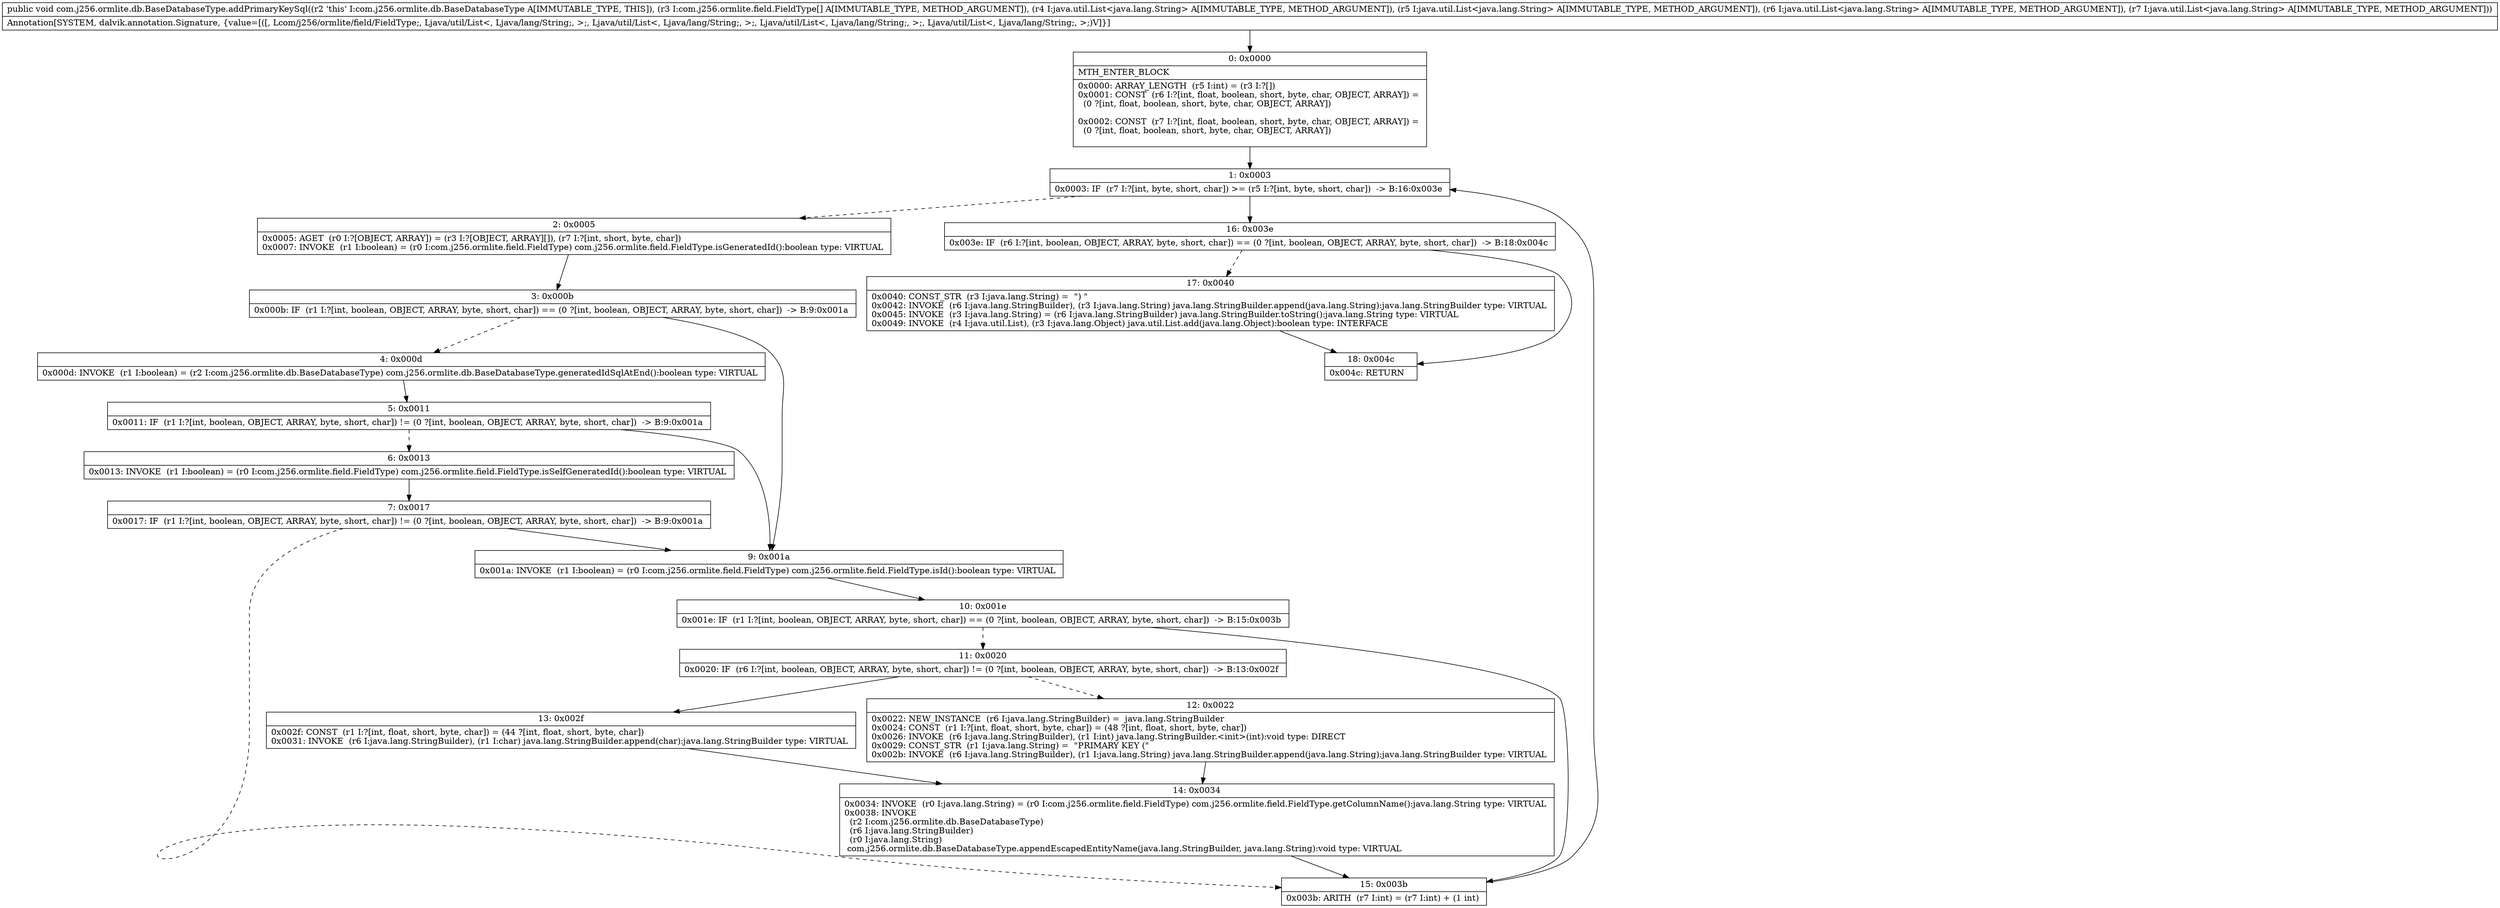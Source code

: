 digraph "CFG forcom.j256.ormlite.db.BaseDatabaseType.addPrimaryKeySql([Lcom\/j256\/ormlite\/field\/FieldType;Ljava\/util\/List;Ljava\/util\/List;Ljava\/util\/List;Ljava\/util\/List;)V" {
Node_0 [shape=record,label="{0\:\ 0x0000|MTH_ENTER_BLOCK\l|0x0000: ARRAY_LENGTH  (r5 I:int) = (r3 I:?[]) \l0x0001: CONST  (r6 I:?[int, float, boolean, short, byte, char, OBJECT, ARRAY]) = \l  (0 ?[int, float, boolean, short, byte, char, OBJECT, ARRAY])\l \l0x0002: CONST  (r7 I:?[int, float, boolean, short, byte, char, OBJECT, ARRAY]) = \l  (0 ?[int, float, boolean, short, byte, char, OBJECT, ARRAY])\l \l}"];
Node_1 [shape=record,label="{1\:\ 0x0003|0x0003: IF  (r7 I:?[int, byte, short, char]) \>= (r5 I:?[int, byte, short, char])  \-\> B:16:0x003e \l}"];
Node_2 [shape=record,label="{2\:\ 0x0005|0x0005: AGET  (r0 I:?[OBJECT, ARRAY]) = (r3 I:?[OBJECT, ARRAY][]), (r7 I:?[int, short, byte, char]) \l0x0007: INVOKE  (r1 I:boolean) = (r0 I:com.j256.ormlite.field.FieldType) com.j256.ormlite.field.FieldType.isGeneratedId():boolean type: VIRTUAL \l}"];
Node_3 [shape=record,label="{3\:\ 0x000b|0x000b: IF  (r1 I:?[int, boolean, OBJECT, ARRAY, byte, short, char]) == (0 ?[int, boolean, OBJECT, ARRAY, byte, short, char])  \-\> B:9:0x001a \l}"];
Node_4 [shape=record,label="{4\:\ 0x000d|0x000d: INVOKE  (r1 I:boolean) = (r2 I:com.j256.ormlite.db.BaseDatabaseType) com.j256.ormlite.db.BaseDatabaseType.generatedIdSqlAtEnd():boolean type: VIRTUAL \l}"];
Node_5 [shape=record,label="{5\:\ 0x0011|0x0011: IF  (r1 I:?[int, boolean, OBJECT, ARRAY, byte, short, char]) != (0 ?[int, boolean, OBJECT, ARRAY, byte, short, char])  \-\> B:9:0x001a \l}"];
Node_6 [shape=record,label="{6\:\ 0x0013|0x0013: INVOKE  (r1 I:boolean) = (r0 I:com.j256.ormlite.field.FieldType) com.j256.ormlite.field.FieldType.isSelfGeneratedId():boolean type: VIRTUAL \l}"];
Node_7 [shape=record,label="{7\:\ 0x0017|0x0017: IF  (r1 I:?[int, boolean, OBJECT, ARRAY, byte, short, char]) != (0 ?[int, boolean, OBJECT, ARRAY, byte, short, char])  \-\> B:9:0x001a \l}"];
Node_9 [shape=record,label="{9\:\ 0x001a|0x001a: INVOKE  (r1 I:boolean) = (r0 I:com.j256.ormlite.field.FieldType) com.j256.ormlite.field.FieldType.isId():boolean type: VIRTUAL \l}"];
Node_10 [shape=record,label="{10\:\ 0x001e|0x001e: IF  (r1 I:?[int, boolean, OBJECT, ARRAY, byte, short, char]) == (0 ?[int, boolean, OBJECT, ARRAY, byte, short, char])  \-\> B:15:0x003b \l}"];
Node_11 [shape=record,label="{11\:\ 0x0020|0x0020: IF  (r6 I:?[int, boolean, OBJECT, ARRAY, byte, short, char]) != (0 ?[int, boolean, OBJECT, ARRAY, byte, short, char])  \-\> B:13:0x002f \l}"];
Node_12 [shape=record,label="{12\:\ 0x0022|0x0022: NEW_INSTANCE  (r6 I:java.lang.StringBuilder) =  java.lang.StringBuilder \l0x0024: CONST  (r1 I:?[int, float, short, byte, char]) = (48 ?[int, float, short, byte, char]) \l0x0026: INVOKE  (r6 I:java.lang.StringBuilder), (r1 I:int) java.lang.StringBuilder.\<init\>(int):void type: DIRECT \l0x0029: CONST_STR  (r1 I:java.lang.String) =  \"PRIMARY KEY (\" \l0x002b: INVOKE  (r6 I:java.lang.StringBuilder), (r1 I:java.lang.String) java.lang.StringBuilder.append(java.lang.String):java.lang.StringBuilder type: VIRTUAL \l}"];
Node_13 [shape=record,label="{13\:\ 0x002f|0x002f: CONST  (r1 I:?[int, float, short, byte, char]) = (44 ?[int, float, short, byte, char]) \l0x0031: INVOKE  (r6 I:java.lang.StringBuilder), (r1 I:char) java.lang.StringBuilder.append(char):java.lang.StringBuilder type: VIRTUAL \l}"];
Node_14 [shape=record,label="{14\:\ 0x0034|0x0034: INVOKE  (r0 I:java.lang.String) = (r0 I:com.j256.ormlite.field.FieldType) com.j256.ormlite.field.FieldType.getColumnName():java.lang.String type: VIRTUAL \l0x0038: INVOKE  \l  (r2 I:com.j256.ormlite.db.BaseDatabaseType)\l  (r6 I:java.lang.StringBuilder)\l  (r0 I:java.lang.String)\l com.j256.ormlite.db.BaseDatabaseType.appendEscapedEntityName(java.lang.StringBuilder, java.lang.String):void type: VIRTUAL \l}"];
Node_15 [shape=record,label="{15\:\ 0x003b|0x003b: ARITH  (r7 I:int) = (r7 I:int) + (1 int) \l}"];
Node_16 [shape=record,label="{16\:\ 0x003e|0x003e: IF  (r6 I:?[int, boolean, OBJECT, ARRAY, byte, short, char]) == (0 ?[int, boolean, OBJECT, ARRAY, byte, short, char])  \-\> B:18:0x004c \l}"];
Node_17 [shape=record,label="{17\:\ 0x0040|0x0040: CONST_STR  (r3 I:java.lang.String) =  \") \" \l0x0042: INVOKE  (r6 I:java.lang.StringBuilder), (r3 I:java.lang.String) java.lang.StringBuilder.append(java.lang.String):java.lang.StringBuilder type: VIRTUAL \l0x0045: INVOKE  (r3 I:java.lang.String) = (r6 I:java.lang.StringBuilder) java.lang.StringBuilder.toString():java.lang.String type: VIRTUAL \l0x0049: INVOKE  (r4 I:java.util.List), (r3 I:java.lang.Object) java.util.List.add(java.lang.Object):boolean type: INTERFACE \l}"];
Node_18 [shape=record,label="{18\:\ 0x004c|0x004c: RETURN   \l}"];
MethodNode[shape=record,label="{public void com.j256.ormlite.db.BaseDatabaseType.addPrimaryKeySql((r2 'this' I:com.j256.ormlite.db.BaseDatabaseType A[IMMUTABLE_TYPE, THIS]), (r3 I:com.j256.ormlite.field.FieldType[] A[IMMUTABLE_TYPE, METHOD_ARGUMENT]), (r4 I:java.util.List\<java.lang.String\> A[IMMUTABLE_TYPE, METHOD_ARGUMENT]), (r5 I:java.util.List\<java.lang.String\> A[IMMUTABLE_TYPE, METHOD_ARGUMENT]), (r6 I:java.util.List\<java.lang.String\> A[IMMUTABLE_TYPE, METHOD_ARGUMENT]), (r7 I:java.util.List\<java.lang.String\> A[IMMUTABLE_TYPE, METHOD_ARGUMENT]))  | Annotation[SYSTEM, dalvik.annotation.Signature, \{value=[([, Lcom\/j256\/ormlite\/field\/FieldType;, Ljava\/util\/List\<, Ljava\/lang\/String;, \>;, Ljava\/util\/List\<, Ljava\/lang\/String;, \>;, Ljava\/util\/List\<, Ljava\/lang\/String;, \>;, Ljava\/util\/List\<, Ljava\/lang\/String;, \>;)V]\}]\l}"];
MethodNode -> Node_0;
Node_0 -> Node_1;
Node_1 -> Node_2[style=dashed];
Node_1 -> Node_16;
Node_2 -> Node_3;
Node_3 -> Node_4[style=dashed];
Node_3 -> Node_9;
Node_4 -> Node_5;
Node_5 -> Node_6[style=dashed];
Node_5 -> Node_9;
Node_6 -> Node_7;
Node_7 -> Node_9;
Node_7 -> Node_15[style=dashed];
Node_9 -> Node_10;
Node_10 -> Node_11[style=dashed];
Node_10 -> Node_15;
Node_11 -> Node_12[style=dashed];
Node_11 -> Node_13;
Node_12 -> Node_14;
Node_13 -> Node_14;
Node_14 -> Node_15;
Node_15 -> Node_1;
Node_16 -> Node_17[style=dashed];
Node_16 -> Node_18;
Node_17 -> Node_18;
}

